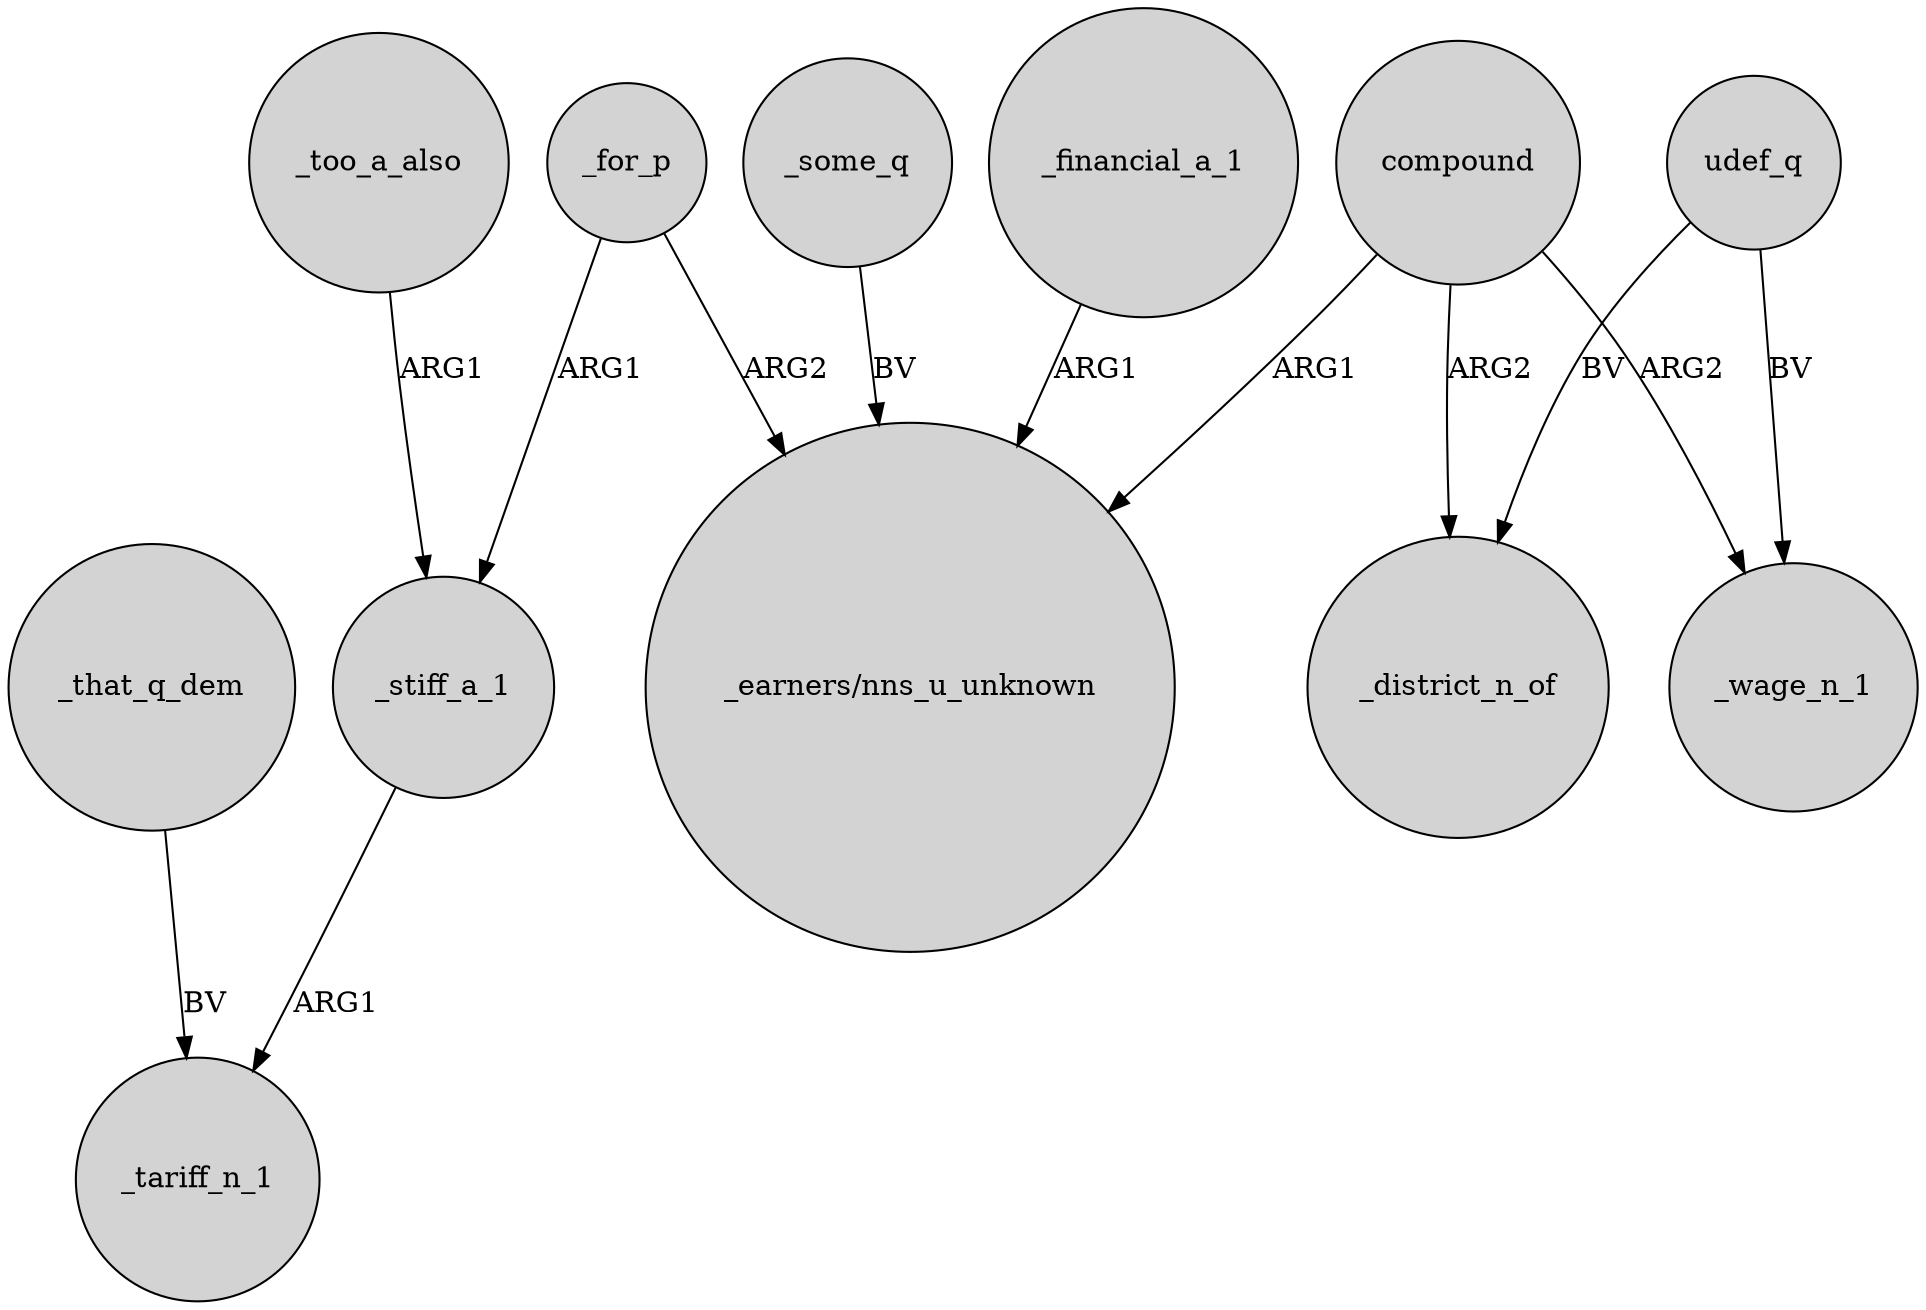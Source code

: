 digraph {
	node [shape=circle style=filled]
	_that_q_dem -> _tariff_n_1 [label=BV]
	compound -> _district_n_of [label=ARG2]
	compound -> "_earners/nns_u_unknown" [label=ARG1]
	udef_q -> _district_n_of [label=BV]
	_too_a_also -> _stiff_a_1 [label=ARG1]
	udef_q -> _wage_n_1 [label=BV]
	_financial_a_1 -> "_earners/nns_u_unknown" [label=ARG1]
	_stiff_a_1 -> _tariff_n_1 [label=ARG1]
	_for_p -> "_earners/nns_u_unknown" [label=ARG2]
	_for_p -> _stiff_a_1 [label=ARG1]
	compound -> _wage_n_1 [label=ARG2]
	_some_q -> "_earners/nns_u_unknown" [label=BV]
}
